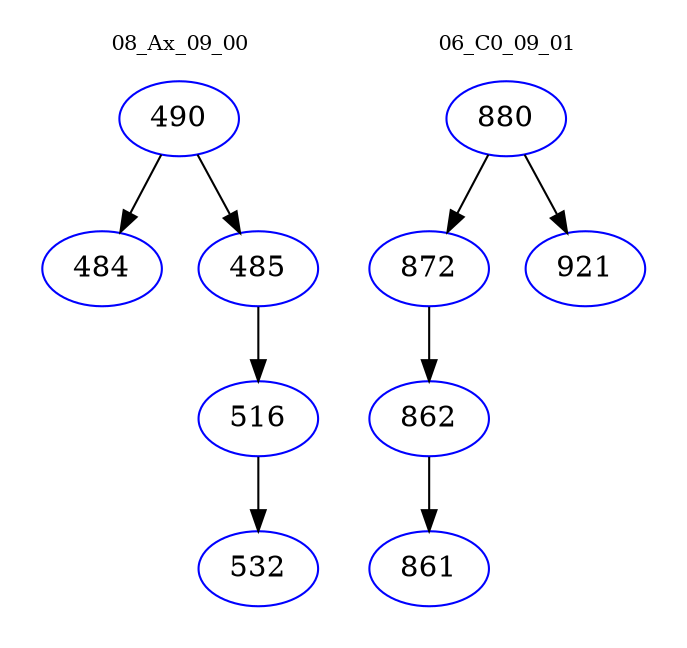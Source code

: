 digraph{
subgraph cluster_0 {
color = white
label = "08_Ax_09_00";
fontsize=10;
T0_490 [label="490", color="blue"]
T0_490 -> T0_484 [color="black"]
T0_484 [label="484", color="blue"]
T0_490 -> T0_485 [color="black"]
T0_485 [label="485", color="blue"]
T0_485 -> T0_516 [color="black"]
T0_516 [label="516", color="blue"]
T0_516 -> T0_532 [color="black"]
T0_532 [label="532", color="blue"]
}
subgraph cluster_1 {
color = white
label = "06_C0_09_01";
fontsize=10;
T1_880 [label="880", color="blue"]
T1_880 -> T1_872 [color="black"]
T1_872 [label="872", color="blue"]
T1_872 -> T1_862 [color="black"]
T1_862 [label="862", color="blue"]
T1_862 -> T1_861 [color="black"]
T1_861 [label="861", color="blue"]
T1_880 -> T1_921 [color="black"]
T1_921 [label="921", color="blue"]
}
}
